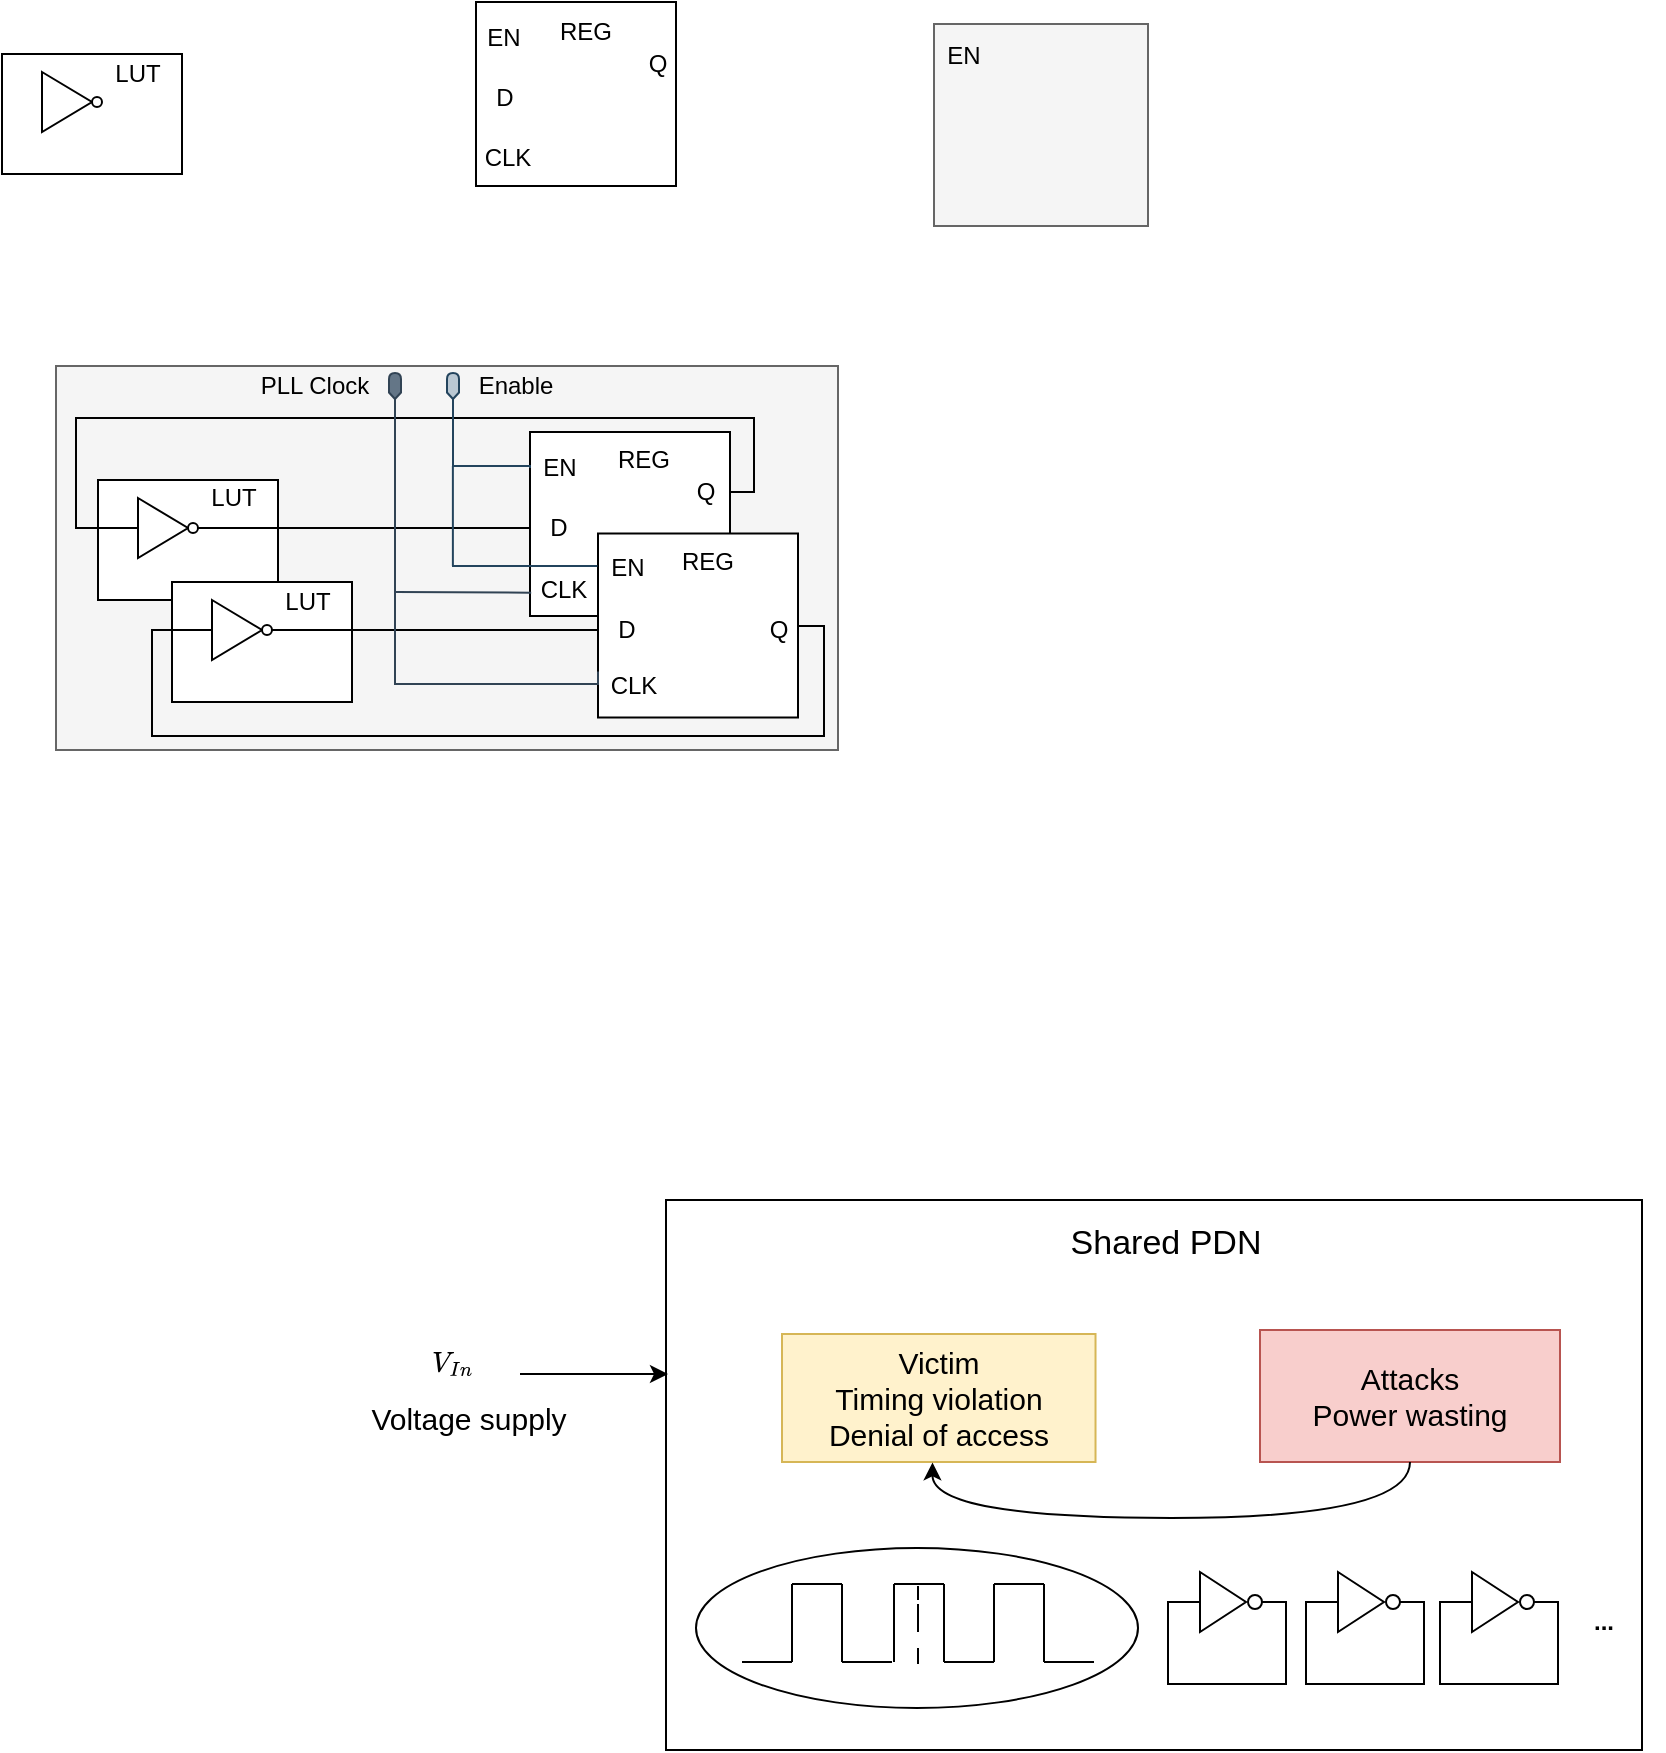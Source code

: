 <mxfile version="22.1.0" type="github">
  <diagram name="第 1 页" id="QHWZOpL-qoqAQHFRJoSv">
    <mxGraphModel dx="533" dy="300" grid="1" gridSize="1" guides="1" tooltips="1" connect="1" arrows="1" fold="1" page="0" pageScale="1" pageWidth="827" pageHeight="1169" math="1" shadow="0">
      <root>
        <mxCell id="0" />
        <mxCell id="1" parent="0" />
        <mxCell id="SxBtoNKN7G_1-viwDoMT-1" value="" style="rounded=0;whiteSpace=wrap;html=1;fillColor=#f5f5f5;fontColor=#333333;strokeColor=#666666;" vertex="1" parent="1">
          <mxGeometry x="169" y="254" width="391" height="192" as="geometry" />
        </mxCell>
        <mxCell id="CazwhgpImjo2oY49ruT6-17" value="" style="rounded=0;whiteSpace=wrap;html=1;" parent="1" vertex="1">
          <mxGeometry x="190" y="311" width="90" height="60" as="geometry" />
        </mxCell>
        <mxCell id="CazwhgpImjo2oY49ruT6-6" value="" style="group" parent="1" vertex="1" connectable="0">
          <mxGeometry x="210" y="320" width="35" height="42.5" as="geometry" />
        </mxCell>
        <mxCell id="CazwhgpImjo2oY49ruT6-3" value="" style="triangle;whiteSpace=wrap;html=1;" parent="CazwhgpImjo2oY49ruT6-6" vertex="1">
          <mxGeometry width="25" height="30" as="geometry" />
        </mxCell>
        <mxCell id="CazwhgpImjo2oY49ruT6-4" value="" style="ellipse;whiteSpace=wrap;html=1;aspect=fixed;" parent="CazwhgpImjo2oY49ruT6-6" vertex="1">
          <mxGeometry x="25" y="12.5" width="5" height="5" as="geometry" />
        </mxCell>
        <mxCell id="CazwhgpImjo2oY49ruT6-19" value="" style="rounded=0;whiteSpace=wrap;html=1;" parent="1" vertex="1">
          <mxGeometry x="227" y="362" width="90" height="60" as="geometry" />
        </mxCell>
        <mxCell id="CazwhgpImjo2oY49ruT6-20" value="" style="group" parent="1" vertex="1" connectable="0">
          <mxGeometry x="247" y="371" width="35" height="42.5" as="geometry" />
        </mxCell>
        <mxCell id="CazwhgpImjo2oY49ruT6-21" value="" style="triangle;whiteSpace=wrap;html=1;" parent="CazwhgpImjo2oY49ruT6-20" vertex="1">
          <mxGeometry width="25" height="30" as="geometry" />
        </mxCell>
        <mxCell id="CazwhgpImjo2oY49ruT6-22" value="" style="ellipse;whiteSpace=wrap;html=1;aspect=fixed;" parent="CazwhgpImjo2oY49ruT6-20" vertex="1">
          <mxGeometry x="25" y="12.5" width="5" height="5" as="geometry" />
        </mxCell>
        <mxCell id="CazwhgpImjo2oY49ruT6-23" value="" style="rounded=0;whiteSpace=wrap;html=1;" parent="1" vertex="1">
          <mxGeometry x="142" y="98" width="90" height="60" as="geometry" />
        </mxCell>
        <mxCell id="CazwhgpImjo2oY49ruT6-24" value="" style="group" parent="1" vertex="1" connectable="0">
          <mxGeometry x="162" y="107" width="35" height="42.5" as="geometry" />
        </mxCell>
        <mxCell id="CazwhgpImjo2oY49ruT6-25" value="" style="triangle;whiteSpace=wrap;html=1;" parent="CazwhgpImjo2oY49ruT6-24" vertex="1">
          <mxGeometry width="25" height="30" as="geometry" />
        </mxCell>
        <mxCell id="CazwhgpImjo2oY49ruT6-26" value="" style="ellipse;whiteSpace=wrap;html=1;aspect=fixed;" parent="CazwhgpImjo2oY49ruT6-24" vertex="1">
          <mxGeometry x="25" y="12.5" width="5" height="5" as="geometry" />
        </mxCell>
        <mxCell id="CazwhgpImjo2oY49ruT6-47" style="edgeStyle=orthogonalEdgeStyle;rounded=0;orthogonalLoop=1;jettySize=auto;html=1;exitX=1;exitY=0.5;exitDx=0;exitDy=0;entryX=0;entryY=0.5;entryDx=0;entryDy=0;endArrow=none;endFill=0;" parent="1" source="CazwhgpImjo2oY49ruT6-4" target="CazwhgpImjo2oY49ruT6-30" edge="1">
          <mxGeometry relative="1" as="geometry">
            <Array as="points" />
          </mxGeometry>
        </mxCell>
        <mxCell id="CazwhgpImjo2oY49ruT6-34" value="LUT" style="text;html=1;strokeColor=none;fillColor=none;align=center;verticalAlign=middle;whiteSpace=wrap;rounded=0;" parent="1" vertex="1">
          <mxGeometry x="227.5" y="305" width="60" height="30" as="geometry" />
        </mxCell>
        <mxCell id="CazwhgpImjo2oY49ruT6-36" value="LUT" style="text;html=1;strokeColor=none;fillColor=none;align=center;verticalAlign=middle;whiteSpace=wrap;rounded=0;" parent="1" vertex="1">
          <mxGeometry x="264.5" y="357" width="60" height="30" as="geometry" />
        </mxCell>
        <mxCell id="CazwhgpImjo2oY49ruT6-37" value="LUT" style="text;html=1;strokeColor=none;fillColor=none;align=center;verticalAlign=middle;whiteSpace=wrap;rounded=0;" parent="1" vertex="1">
          <mxGeometry x="179.5" y="93" width="60" height="30" as="geometry" />
        </mxCell>
        <mxCell id="CazwhgpImjo2oY49ruT6-39" value="" style="group" parent="1" vertex="1" connectable="0">
          <mxGeometry x="390" y="287" width="136" height="93" as="geometry" />
        </mxCell>
        <mxCell id="CazwhgpImjo2oY49ruT6-28" value="" style="rounded=0;whiteSpace=wrap;html=1;" parent="CazwhgpImjo2oY49ruT6-39" vertex="1">
          <mxGeometry x="16" width="100" height="92" as="geometry" />
        </mxCell>
        <mxCell id="CazwhgpImjo2oY49ruT6-29" value="EN" style="text;html=1;strokeColor=none;fillColor=none;align=center;verticalAlign=middle;whiteSpace=wrap;rounded=0;" parent="CazwhgpImjo2oY49ruT6-39" vertex="1">
          <mxGeometry x="17.5" y="3" width="26" height="30" as="geometry" />
        </mxCell>
        <mxCell id="CazwhgpImjo2oY49ruT6-30" value="D" style="text;html=1;strokeColor=none;fillColor=none;align=center;verticalAlign=middle;whiteSpace=wrap;rounded=0;" parent="CazwhgpImjo2oY49ruT6-39" vertex="1">
          <mxGeometry x="17.5" y="33" width="25" height="30" as="geometry" />
        </mxCell>
        <mxCell id="CazwhgpImjo2oY49ruT6-31" value="CLK" style="text;html=1;strokeColor=none;fillColor=none;align=center;verticalAlign=middle;whiteSpace=wrap;rounded=0;" parent="CazwhgpImjo2oY49ruT6-39" vertex="1">
          <mxGeometry x="19" y="64" width="28" height="30" as="geometry" />
        </mxCell>
        <mxCell id="CazwhgpImjo2oY49ruT6-32" value="Q" style="text;html=1;strokeColor=none;fillColor=none;align=center;verticalAlign=middle;whiteSpace=wrap;rounded=0;" parent="CazwhgpImjo2oY49ruT6-39" vertex="1">
          <mxGeometry x="94" y="15" width="20" height="30" as="geometry" />
        </mxCell>
        <mxCell id="CazwhgpImjo2oY49ruT6-38" value="REG" style="text;html=1;strokeColor=none;fillColor=none;align=center;verticalAlign=middle;whiteSpace=wrap;rounded=0;" parent="CazwhgpImjo2oY49ruT6-39" vertex="1">
          <mxGeometry x="42.5" y="-1" width="60" height="30" as="geometry" />
        </mxCell>
        <mxCell id="CazwhgpImjo2oY49ruT6-48" value="" style="group;" parent="1" vertex="1" connectable="0">
          <mxGeometry x="424" y="337.75" width="136" height="93" as="geometry" />
        </mxCell>
        <mxCell id="CazwhgpImjo2oY49ruT6-49" value="" style="rounded=0;whiteSpace=wrap;html=1;" parent="CazwhgpImjo2oY49ruT6-48" vertex="1">
          <mxGeometry x="16" width="100" height="92" as="geometry" />
        </mxCell>
        <mxCell id="CazwhgpImjo2oY49ruT6-50" value="EN" style="text;html=1;strokeColor=none;fillColor=none;align=center;verticalAlign=middle;whiteSpace=wrap;rounded=0;" parent="CazwhgpImjo2oY49ruT6-48" vertex="1">
          <mxGeometry x="17.5" y="2.25" width="26" height="30" as="geometry" />
        </mxCell>
        <mxCell id="CazwhgpImjo2oY49ruT6-51" value="D" style="text;html=1;strokeColor=none;fillColor=none;align=center;verticalAlign=middle;whiteSpace=wrap;rounded=0;" parent="CazwhgpImjo2oY49ruT6-48" vertex="1">
          <mxGeometry x="17.5" y="33" width="25" height="30" as="geometry" />
        </mxCell>
        <mxCell id="CazwhgpImjo2oY49ruT6-52" value="CLK" style="text;html=1;strokeColor=none;fillColor=none;align=center;verticalAlign=middle;whiteSpace=wrap;rounded=0;" parent="CazwhgpImjo2oY49ruT6-48" vertex="1">
          <mxGeometry x="19" y="61.25" width="30" height="30" as="geometry" />
        </mxCell>
        <mxCell id="CazwhgpImjo2oY49ruT6-53" value="Q" style="text;html=1;strokeColor=none;fillColor=none;align=center;verticalAlign=middle;whiteSpace=wrap;rounded=0;" parent="CazwhgpImjo2oY49ruT6-48" vertex="1">
          <mxGeometry x="96" y="33.25" width="21" height="30" as="geometry" />
        </mxCell>
        <mxCell id="CazwhgpImjo2oY49ruT6-54" value="REG" style="text;html=1;strokeColor=none;fillColor=none;align=center;verticalAlign=middle;whiteSpace=wrap;rounded=0;" parent="CazwhgpImjo2oY49ruT6-48" vertex="1">
          <mxGeometry x="52" y="-0.75" width="38" height="30" as="geometry" />
        </mxCell>
        <mxCell id="CazwhgpImjo2oY49ruT6-66" value="" style="group" parent="1" vertex="1" connectable="0">
          <mxGeometry x="363" y="72" width="136" height="93" as="geometry" />
        </mxCell>
        <mxCell id="CazwhgpImjo2oY49ruT6-67" value="" style="rounded=0;whiteSpace=wrap;html=1;" parent="CazwhgpImjo2oY49ruT6-66" vertex="1">
          <mxGeometry x="16" width="100" height="92" as="geometry" />
        </mxCell>
        <mxCell id="CazwhgpImjo2oY49ruT6-68" value="EN" style="text;html=1;strokeColor=none;fillColor=none;align=center;verticalAlign=middle;whiteSpace=wrap;rounded=0;" parent="CazwhgpImjo2oY49ruT6-66" vertex="1">
          <mxGeometry y="3" width="60" height="30" as="geometry" />
        </mxCell>
        <mxCell id="CazwhgpImjo2oY49ruT6-69" value="D" style="text;html=1;strokeColor=none;fillColor=none;align=center;verticalAlign=middle;whiteSpace=wrap;rounded=0;" parent="CazwhgpImjo2oY49ruT6-66" vertex="1">
          <mxGeometry x="17.5" y="33" width="25" height="30" as="geometry" />
        </mxCell>
        <mxCell id="CazwhgpImjo2oY49ruT6-70" value="CLK" style="text;html=1;strokeColor=none;fillColor=none;align=center;verticalAlign=middle;whiteSpace=wrap;rounded=0;" parent="CazwhgpImjo2oY49ruT6-66" vertex="1">
          <mxGeometry x="4" y="63" width="56" height="30" as="geometry" />
        </mxCell>
        <mxCell id="CazwhgpImjo2oY49ruT6-71" value="Q" style="text;html=1;strokeColor=none;fillColor=none;align=center;verticalAlign=middle;whiteSpace=wrap;rounded=0;" parent="CazwhgpImjo2oY49ruT6-66" vertex="1">
          <mxGeometry x="77" y="16" width="60" height="30" as="geometry" />
        </mxCell>
        <mxCell id="CazwhgpImjo2oY49ruT6-72" value="REG" style="text;html=1;strokeColor=none;fillColor=none;align=center;verticalAlign=middle;whiteSpace=wrap;rounded=0;" parent="CazwhgpImjo2oY49ruT6-66" vertex="1">
          <mxGeometry x="41" width="60" height="30" as="geometry" />
        </mxCell>
        <mxCell id="CazwhgpImjo2oY49ruT6-74" style="edgeStyle=orthogonalEdgeStyle;rounded=0;orthogonalLoop=1;jettySize=auto;html=1;exitX=1;exitY=0.5;exitDx=0;exitDy=0;endArrow=none;endFill=0;" parent="1" edge="1">
          <mxGeometry relative="1" as="geometry">
            <mxPoint x="277" y="386" as="sourcePoint" />
            <mxPoint x="440" y="386" as="targetPoint" />
            <Array as="points" />
          </mxGeometry>
        </mxCell>
        <mxCell id="CazwhgpImjo2oY49ruT6-75" style="edgeStyle=orthogonalEdgeStyle;rounded=0;orthogonalLoop=1;jettySize=auto;html=1;exitX=0;exitY=0.5;exitDx=0;exitDy=0;endArrow=none;endFill=0;" parent="1" source="CazwhgpImjo2oY49ruT6-3" edge="1">
          <mxGeometry relative="1" as="geometry">
            <mxPoint x="506" y="316" as="targetPoint" />
            <Array as="points">
              <mxPoint x="179" y="335" />
              <mxPoint x="179" y="280" />
              <mxPoint x="518" y="280" />
              <mxPoint x="518" y="317" />
            </Array>
          </mxGeometry>
        </mxCell>
        <mxCell id="CazwhgpImjo2oY49ruT6-78" style="edgeStyle=orthogonalEdgeStyle;rounded=0;orthogonalLoop=1;jettySize=auto;html=1;exitX=0;exitY=0.5;exitDx=0;exitDy=0;endArrow=none;endFill=0;" parent="1" source="CazwhgpImjo2oY49ruT6-21" edge="1">
          <mxGeometry relative="1" as="geometry">
            <mxPoint x="540" y="383" as="targetPoint" />
            <Array as="points">
              <mxPoint x="217" y="386" />
              <mxPoint x="217" y="439" />
              <mxPoint x="553" y="439" />
              <mxPoint x="553" y="384" />
              <mxPoint x="540" y="384" />
            </Array>
          </mxGeometry>
        </mxCell>
        <mxCell id="CazwhgpImjo2oY49ruT6-79" value="" style="shape=display;whiteSpace=wrap;html=1;rotation=-90;fillColor=#647687;strokeColor=#314354;fontColor=#ffffff;" parent="1" vertex="1">
          <mxGeometry x="332" y="261" width="13" height="6" as="geometry" />
        </mxCell>
        <mxCell id="CazwhgpImjo2oY49ruT6-82" style="edgeStyle=orthogonalEdgeStyle;rounded=0;orthogonalLoop=1;jettySize=auto;html=1;exitX=0;exitY=0.5;exitDx=0;exitDy=0;exitPerimeter=0;endArrow=none;endFill=0;strokeColor=#23445d;fillColor=#bac8d3;" parent="1" source="CazwhgpImjo2oY49ruT6-80" edge="1">
          <mxGeometry relative="1" as="geometry">
            <mxPoint x="406" y="305" as="targetPoint" />
            <Array as="points">
              <mxPoint x="368" y="304" />
              <mxPoint x="406" y="304" />
            </Array>
          </mxGeometry>
        </mxCell>
        <mxCell id="CazwhgpImjo2oY49ruT6-80" value="" style="shape=display;whiteSpace=wrap;html=1;rotation=-90;fillColor=#bac8d3;strokeColor=#23445d;" parent="1" vertex="1">
          <mxGeometry x="361" y="261" width="13" height="6" as="geometry" />
        </mxCell>
        <mxCell id="CazwhgpImjo2oY49ruT6-83" value="" style="endArrow=none;html=1;rounded=0;strokeColor=#23445d;fillColor=#bac8d3;" parent="1" edge="1">
          <mxGeometry width="50" height="50" relative="1" as="geometry">
            <mxPoint x="367.44" y="354" as="sourcePoint" />
            <mxPoint x="367.44" y="304" as="targetPoint" />
          </mxGeometry>
        </mxCell>
        <mxCell id="CazwhgpImjo2oY49ruT6-84" value="" style="endArrow=none;html=1;rounded=0;entryX=-0.003;entryY=0.177;entryDx=0;entryDy=0;entryPerimeter=0;strokeColor=#23445d;fillColor=#bac8d3;" parent="1" target="CazwhgpImjo2oY49ruT6-49" edge="1">
          <mxGeometry width="50" height="50" relative="1" as="geometry">
            <mxPoint x="367" y="354" as="sourcePoint" />
            <mxPoint x="418" y="304" as="targetPoint" />
          </mxGeometry>
        </mxCell>
        <mxCell id="CazwhgpImjo2oY49ruT6-91" style="edgeStyle=orthogonalEdgeStyle;rounded=0;orthogonalLoop=1;jettySize=auto;html=1;exitX=0;exitY=0.75;exitDx=0;exitDy=0;entryX=0;entryY=0.5;entryDx=0;entryDy=0;entryPerimeter=0;endArrow=none;endFill=0;fillColor=#647687;strokeColor=#314354;" parent="1" source="CazwhgpImjo2oY49ruT6-49" target="CazwhgpImjo2oY49ruT6-79" edge="1">
          <mxGeometry relative="1" as="geometry">
            <Array as="points">
              <mxPoint x="440" y="413" />
              <mxPoint x="338" y="413" />
            </Array>
          </mxGeometry>
        </mxCell>
        <mxCell id="CazwhgpImjo2oY49ruT6-93" value="" style="endArrow=none;html=1;rounded=0;entryX=0.006;entryY=0.873;entryDx=0;entryDy=0;entryPerimeter=0;fillColor=#647687;strokeColor=#314354;" parent="1" target="CazwhgpImjo2oY49ruT6-28" edge="1">
          <mxGeometry width="50" height="50" relative="1" as="geometry">
            <mxPoint x="339" y="367" as="sourcePoint" />
            <mxPoint x="389" y="317" as="targetPoint" />
          </mxGeometry>
        </mxCell>
        <mxCell id="CazwhgpImjo2oY49ruT6-94" value="" style="rounded=0;whiteSpace=wrap;html=1;fillColor=#f5f5f5;fontColor=#333333;strokeColor=#666666;" parent="1" vertex="1">
          <mxGeometry x="608" y="83" width="107" height="101" as="geometry" />
        </mxCell>
        <mxCell id="CazwhgpImjo2oY49ruT6-42" value="EN" style="text;html=1;strokeColor=none;fillColor=none;align=center;verticalAlign=middle;whiteSpace=wrap;rounded=0;" parent="1" vertex="1">
          <mxGeometry x="594" y="84" width="58.235" height="30" as="geometry" />
        </mxCell>
        <mxCell id="CazwhgpImjo2oY49ruT6-96" value="Enable" style="text;html=1;strokeColor=none;fillColor=none;align=center;verticalAlign=middle;whiteSpace=wrap;rounded=0;" parent="1" vertex="1">
          <mxGeometry x="369" y="249" width="60" height="30" as="geometry" />
        </mxCell>
        <mxCell id="CazwhgpImjo2oY49ruT6-97" value="PLL Clock" style="text;html=1;strokeColor=none;fillColor=none;align=center;verticalAlign=middle;whiteSpace=wrap;rounded=0;" parent="1" vertex="1">
          <mxGeometry x="261" y="249" width="75" height="30" as="geometry" />
        </mxCell>
        <mxCell id="tY0MjFmfy7YU-GbOtNWT-1" value="" style="rounded=0;whiteSpace=wrap;html=1;" parent="1" vertex="1">
          <mxGeometry x="474" y="671" width="488" height="275" as="geometry" />
        </mxCell>
        <mxCell id="tY0MjFmfy7YU-GbOtNWT-2" value="&lt;font style=&quot;font-size: 17px;&quot;&gt;Shared PDN&lt;/font&gt;" style="text;html=1;strokeColor=none;fillColor=none;align=center;verticalAlign=middle;whiteSpace=wrap;rounded=0;" parent="1" vertex="1">
          <mxGeometry x="668" y="678" width="112" height="30" as="geometry" />
        </mxCell>
        <mxCell id="tY0MjFmfy7YU-GbOtNWT-3" value="&lt;font style=&quot;font-size: 15px;&quot;&gt;Victim&lt;br&gt;Timing violation&lt;br&gt;Denial of access&lt;/font&gt;" style="rounded=0;whiteSpace=wrap;html=1;fillColor=#fff2cc;strokeColor=#d6b656;" parent="1" vertex="1">
          <mxGeometry x="532" y="738" width="156.76" height="64" as="geometry" />
        </mxCell>
        <mxCell id="tY0MjFmfy7YU-GbOtNWT-8" value="&lt;font style=&quot;font-size: 15px;&quot;&gt;Attacks&lt;br&gt;Power wasting&lt;/font&gt;" style="rounded=0;whiteSpace=wrap;html=1;fillColor=#f8cecc;strokeColor=#b85450;" parent="1" vertex="1">
          <mxGeometry x="771" y="736" width="150" height="66" as="geometry" />
        </mxCell>
        <mxCell id="tY0MjFmfy7YU-GbOtNWT-9" value="" style="endArrow=classic;html=1;rounded=0;endFill=1;" parent="1" edge="1">
          <mxGeometry width="50" height="50" relative="1" as="geometry">
            <mxPoint x="401" y="758" as="sourcePoint" />
            <mxPoint x="475" y="758" as="targetPoint" />
          </mxGeometry>
        </mxCell>
        <mxCell id="tY0MjFmfy7YU-GbOtNWT-10" value="&lt;svg style=&quot;vertical-align: -0.357ex;&quot; xmlns:xlink=&quot;http://www.w3.org/1999/xlink&quot; viewBox=&quot;0 -683 1446.6 840.8&quot; role=&quot;img&quot; height=&quot;1.902ex&quot; width=&quot;3.273ex&quot; xmlns=&quot;http://www.w3.org/2000/svg&quot;&gt;&lt;defs&gt;&lt;path d=&quot;M52 648Q52 670 65 683H76Q118 680 181 680Q299 680 320 683H330Q336 677 336 674T334 656Q329 641 325 637H304Q282 635 274 635Q245 630 242 620Q242 618 271 369T301 118L374 235Q447 352 520 471T595 594Q599 601 599 609Q599 633 555 637Q537 637 537 648Q537 649 539 661Q542 675 545 679T558 683Q560 683 570 683T604 682T668 681Q737 681 755 683H762Q769 676 769 672Q769 655 760 640Q757 637 743 637Q730 636 719 635T698 630T682 623T670 615T660 608T652 599T645 592L452 282Q272 -9 266 -16Q263 -18 259 -21L241 -22H234Q216 -22 216 -15Q213 -9 177 305Q139 623 138 626Q133 637 76 637H59Q52 642 52 648Z&quot; id=&quot;MJX-1-TEX-I-1D449&quot;&gt;&lt;/path&gt;&lt;path d=&quot;M43 1Q26 1 26 10Q26 12 29 24Q34 43 39 45Q42 46 54 46H60Q120 46 136 53Q137 53 138 54Q143 56 149 77T198 273Q210 318 216 344Q286 624 286 626Q284 630 284 631Q274 637 213 637H193Q184 643 189 662Q193 677 195 680T209 683H213Q285 681 359 681Q481 681 487 683H497Q504 676 504 672T501 655T494 639Q491 637 471 637Q440 637 407 634Q393 631 388 623Q381 609 337 432Q326 385 315 341Q245 65 245 59Q245 52 255 50T307 46H339Q345 38 345 37T342 19Q338 6 332 0H316Q279 2 179 2Q143 2 113 2T65 2T43 1Z&quot; id=&quot;MJX-1-TEX-I-1D43C&quot;&gt;&lt;/path&gt;&lt;path d=&quot;M21 287Q22 293 24 303T36 341T56 388T89 425T135 442Q171 442 195 424T225 390T231 369Q231 367 232 367L243 378Q304 442 382 442Q436 442 469 415T503 336T465 179T427 52Q427 26 444 26Q450 26 453 27Q482 32 505 65T540 145Q542 153 560 153Q580 153 580 145Q580 144 576 130Q568 101 554 73T508 17T439 -10Q392 -10 371 17T350 73Q350 92 386 193T423 345Q423 404 379 404H374Q288 404 229 303L222 291L189 157Q156 26 151 16Q138 -11 108 -11Q95 -11 87 -5T76 7T74 17Q74 30 112 180T152 343Q153 348 153 366Q153 405 129 405Q91 405 66 305Q60 285 60 284Q58 278 41 278H27Q21 284 21 287Z&quot; id=&quot;MJX-1-TEX-I-1D45B&quot;&gt;&lt;/path&gt;&lt;/defs&gt;&lt;g transform=&quot;scale(1,-1)&quot; stroke-width=&quot;0&quot; fill=&quot;currentColor&quot; stroke=&quot;currentColor&quot;&gt;&lt;g data-mml-node=&quot;math&quot;&gt;&lt;g data-mml-node=&quot;msub&quot;&gt;&lt;g data-mml-node=&quot;mi&quot;&gt;&lt;use xlink:href=&quot;#MJX-1-TEX-I-1D449&quot; data-c=&quot;1D449&quot;&gt;&lt;/use&gt;&lt;/g&gt;&lt;g data-mjx-texclass=&quot;ORD&quot; transform=&quot;translate(616,-150) scale(0.707)&quot; data-mml-node=&quot;TeXAtom&quot;&gt;&lt;g data-mml-node=&quot;mi&quot;&gt;&lt;use xlink:href=&quot;#MJX-1-TEX-I-1D43C&quot; data-c=&quot;1D43C&quot;&gt;&lt;/use&gt;&lt;/g&gt;&lt;g transform=&quot;translate(504,0)&quot; data-mml-node=&quot;mi&quot;&gt;&lt;use xlink:href=&quot;#MJX-1-TEX-I-1D45B&quot; data-c=&quot;1D45B&quot;&gt;&lt;/use&gt;&lt;/g&gt;&lt;/g&gt;&lt;/g&gt;&lt;/g&gt;&lt;/g&gt;&lt;/svg&gt;" style="text;html=1;strokeColor=none;fillColor=none;align=center;verticalAlign=middle;whiteSpace=wrap;rounded=0;" parent="1" vertex="1">
          <mxGeometry x="337" y="737" width="60" height="30" as="geometry" />
        </mxCell>
        <mxCell id="tY0MjFmfy7YU-GbOtNWT-11" value="&lt;font style=&quot;font-size: 15px;&quot;&gt;Voltage supply&lt;/font&gt;" style="text;html=1;strokeColor=none;fillColor=none;align=center;verticalAlign=middle;whiteSpace=wrap;rounded=0;" parent="1" vertex="1">
          <mxGeometry x="314.5" y="765" width="120.5" height="30" as="geometry" />
        </mxCell>
        <mxCell id="tY0MjFmfy7YU-GbOtNWT-45" value="" style="triangle;whiteSpace=wrap;html=1;" parent="1" vertex="1">
          <mxGeometry x="741" y="857" width="23" height="30" as="geometry" />
        </mxCell>
        <mxCell id="tY0MjFmfy7YU-GbOtNWT-46" style="edgeStyle=orthogonalEdgeStyle;rounded=0;orthogonalLoop=1;jettySize=auto;html=1;exitX=1;exitY=0.5;exitDx=0;exitDy=0;entryX=0;entryY=0.5;entryDx=0;entryDy=0;endArrow=none;endFill=0;" parent="1" source="tY0MjFmfy7YU-GbOtNWT-47" target="tY0MjFmfy7YU-GbOtNWT-45" edge="1">
          <mxGeometry relative="1" as="geometry">
            <Array as="points">
              <mxPoint x="784" y="872" />
              <mxPoint x="784" y="913" />
              <mxPoint x="725" y="913" />
              <mxPoint x="725" y="872" />
            </Array>
          </mxGeometry>
        </mxCell>
        <mxCell id="tY0MjFmfy7YU-GbOtNWT-47" value="" style="ellipse;whiteSpace=wrap;html=1;aspect=fixed;" parent="1" vertex="1">
          <mxGeometry x="765" y="868.5" width="7" height="7" as="geometry" />
        </mxCell>
        <mxCell id="tY0MjFmfy7YU-GbOtNWT-48" value="" style="triangle;whiteSpace=wrap;html=1;" parent="1" vertex="1">
          <mxGeometry x="810" y="857" width="23" height="30" as="geometry" />
        </mxCell>
        <mxCell id="tY0MjFmfy7YU-GbOtNWT-49" style="edgeStyle=orthogonalEdgeStyle;rounded=0;orthogonalLoop=1;jettySize=auto;html=1;exitX=1;exitY=0.5;exitDx=0;exitDy=0;entryX=0;entryY=0.5;entryDx=0;entryDy=0;endArrow=none;endFill=0;" parent="1" source="tY0MjFmfy7YU-GbOtNWT-50" target="tY0MjFmfy7YU-GbOtNWT-48" edge="1">
          <mxGeometry relative="1" as="geometry">
            <Array as="points">
              <mxPoint x="853" y="872" />
              <mxPoint x="853" y="913" />
              <mxPoint x="794" y="913" />
              <mxPoint x="794" y="872" />
            </Array>
          </mxGeometry>
        </mxCell>
        <mxCell id="tY0MjFmfy7YU-GbOtNWT-50" value="" style="ellipse;whiteSpace=wrap;html=1;aspect=fixed;" parent="1" vertex="1">
          <mxGeometry x="834" y="868.5" width="7" height="7" as="geometry" />
        </mxCell>
        <mxCell id="tY0MjFmfy7YU-GbOtNWT-51" value="" style="triangle;whiteSpace=wrap;html=1;" parent="1" vertex="1">
          <mxGeometry x="877" y="857" width="23" height="30" as="geometry" />
        </mxCell>
        <mxCell id="tY0MjFmfy7YU-GbOtNWT-52" style="edgeStyle=orthogonalEdgeStyle;rounded=0;orthogonalLoop=1;jettySize=auto;html=1;exitX=1;exitY=0.5;exitDx=0;exitDy=0;entryX=0;entryY=0.5;entryDx=0;entryDy=0;endArrow=none;endFill=0;" parent="1" source="tY0MjFmfy7YU-GbOtNWT-53" target="tY0MjFmfy7YU-GbOtNWT-51" edge="1">
          <mxGeometry relative="1" as="geometry">
            <Array as="points">
              <mxPoint x="920" y="872" />
              <mxPoint x="920" y="913" />
              <mxPoint x="861" y="913" />
              <mxPoint x="861" y="872" />
            </Array>
          </mxGeometry>
        </mxCell>
        <mxCell id="tY0MjFmfy7YU-GbOtNWT-53" value="" style="ellipse;whiteSpace=wrap;html=1;aspect=fixed;" parent="1" vertex="1">
          <mxGeometry x="901" y="868.5" width="7" height="7" as="geometry" />
        </mxCell>
        <mxCell id="tY0MjFmfy7YU-GbOtNWT-54" value="&lt;b&gt;...&lt;/b&gt;" style="text;html=1;strokeColor=none;fillColor=none;align=center;verticalAlign=middle;whiteSpace=wrap;rounded=0;" parent="1" vertex="1">
          <mxGeometry x="913" y="867" width="60" height="30" as="geometry" />
        </mxCell>
        <mxCell id="tY0MjFmfy7YU-GbOtNWT-32" value="" style="ellipse;whiteSpace=wrap;html=1;movable=1;resizable=1;rotatable=1;deletable=1;editable=1;locked=0;connectable=1;" parent="1" vertex="1">
          <mxGeometry x="489" y="845" width="221" height="80" as="geometry" />
        </mxCell>
        <mxCell id="tY0MjFmfy7YU-GbOtNWT-55" value="" style="group" parent="1" vertex="1" connectable="0">
          <mxGeometry x="489" y="843" width="221" height="80" as="geometry" />
        </mxCell>
        <mxCell id="tY0MjFmfy7YU-GbOtNWT-12" value="" style="endArrow=none;html=1;rounded=0;" parent="tY0MjFmfy7YU-GbOtNWT-55" edge="1">
          <mxGeometry width="50" height="50" relative="1" as="geometry">
            <mxPoint x="23" y="59" as="sourcePoint" />
            <mxPoint x="48" y="59" as="targetPoint" />
          </mxGeometry>
        </mxCell>
        <mxCell id="tY0MjFmfy7YU-GbOtNWT-13" value="" style="endArrow=none;html=1;rounded=0;" parent="tY0MjFmfy7YU-GbOtNWT-55" edge="1">
          <mxGeometry width="50" height="50" relative="1" as="geometry">
            <mxPoint x="48" y="59" as="sourcePoint" />
            <mxPoint x="48" y="36" as="targetPoint" />
            <Array as="points">
              <mxPoint x="48" y="20" />
            </Array>
          </mxGeometry>
        </mxCell>
        <mxCell id="tY0MjFmfy7YU-GbOtNWT-15" value="" style="endArrow=none;html=1;rounded=0;" parent="tY0MjFmfy7YU-GbOtNWT-55" edge="1">
          <mxGeometry width="50" height="50" relative="1" as="geometry">
            <mxPoint x="73" y="59" as="sourcePoint" />
            <mxPoint x="73" y="36" as="targetPoint" />
            <Array as="points">
              <mxPoint x="73" y="20" />
            </Array>
          </mxGeometry>
        </mxCell>
        <mxCell id="tY0MjFmfy7YU-GbOtNWT-16" value="" style="endArrow=none;html=1;rounded=0;" parent="tY0MjFmfy7YU-GbOtNWT-55" edge="1">
          <mxGeometry width="50" height="50" relative="1" as="geometry">
            <mxPoint x="48" y="20" as="sourcePoint" />
            <mxPoint x="73" y="20" as="targetPoint" />
          </mxGeometry>
        </mxCell>
        <mxCell id="tY0MjFmfy7YU-GbOtNWT-17" value="" style="endArrow=none;html=1;rounded=0;" parent="tY0MjFmfy7YU-GbOtNWT-55" edge="1">
          <mxGeometry width="50" height="50" relative="1" as="geometry">
            <mxPoint x="73" y="59" as="sourcePoint" />
            <mxPoint x="98" y="59" as="targetPoint" />
          </mxGeometry>
        </mxCell>
        <mxCell id="tY0MjFmfy7YU-GbOtNWT-18" value="" style="endArrow=none;html=1;rounded=0;" parent="tY0MjFmfy7YU-GbOtNWT-55" edge="1">
          <mxGeometry width="50" height="50" relative="1" as="geometry">
            <mxPoint x="99" y="59" as="sourcePoint" />
            <mxPoint x="99" y="36" as="targetPoint" />
            <Array as="points">
              <mxPoint x="99" y="20" />
            </Array>
          </mxGeometry>
        </mxCell>
        <mxCell id="tY0MjFmfy7YU-GbOtNWT-19" value="" style="endArrow=none;html=1;rounded=0;" parent="tY0MjFmfy7YU-GbOtNWT-55" edge="1">
          <mxGeometry width="50" height="50" relative="1" as="geometry">
            <mxPoint x="124" y="59" as="sourcePoint" />
            <mxPoint x="124" y="36" as="targetPoint" />
            <Array as="points">
              <mxPoint x="124" y="20" />
            </Array>
          </mxGeometry>
        </mxCell>
        <mxCell id="tY0MjFmfy7YU-GbOtNWT-20" value="" style="endArrow=none;html=1;rounded=0;" parent="tY0MjFmfy7YU-GbOtNWT-55" edge="1">
          <mxGeometry width="50" height="50" relative="1" as="geometry">
            <mxPoint x="99" y="20" as="sourcePoint" />
            <mxPoint x="124" y="20" as="targetPoint" />
          </mxGeometry>
        </mxCell>
        <mxCell id="tY0MjFmfy7YU-GbOtNWT-21" value="" style="endArrow=none;html=1;rounded=0;" parent="tY0MjFmfy7YU-GbOtNWT-55" edge="1">
          <mxGeometry width="50" height="50" relative="1" as="geometry">
            <mxPoint x="124" y="59" as="sourcePoint" />
            <mxPoint x="149" y="59" as="targetPoint" />
          </mxGeometry>
        </mxCell>
        <mxCell id="tY0MjFmfy7YU-GbOtNWT-22" value="" style="endArrow=none;html=1;rounded=0;" parent="tY0MjFmfy7YU-GbOtNWT-55" edge="1">
          <mxGeometry width="50" height="50" relative="1" as="geometry">
            <mxPoint x="149" y="59" as="sourcePoint" />
            <mxPoint x="149" y="36" as="targetPoint" />
            <Array as="points">
              <mxPoint x="149" y="20" />
            </Array>
          </mxGeometry>
        </mxCell>
        <mxCell id="tY0MjFmfy7YU-GbOtNWT-23" value="" style="endArrow=none;html=1;rounded=0;dashed=1;dashPattern=8 8;" parent="tY0MjFmfy7YU-GbOtNWT-55" edge="1">
          <mxGeometry width="50" height="50" relative="1" as="geometry">
            <mxPoint x="111" y="60" as="sourcePoint" />
            <mxPoint x="111" y="37" as="targetPoint" />
            <Array as="points">
              <mxPoint x="111" y="21" />
            </Array>
          </mxGeometry>
        </mxCell>
        <mxCell id="tY0MjFmfy7YU-GbOtNWT-28" value="" style="endArrow=none;html=1;rounded=0;" parent="tY0MjFmfy7YU-GbOtNWT-55" edge="1">
          <mxGeometry width="50" height="50" relative="1" as="geometry">
            <mxPoint x="149" y="20" as="sourcePoint" />
            <mxPoint x="174" y="20" as="targetPoint" />
          </mxGeometry>
        </mxCell>
        <mxCell id="tY0MjFmfy7YU-GbOtNWT-30" value="" style="endArrow=none;html=1;rounded=0;" parent="tY0MjFmfy7YU-GbOtNWT-55" edge="1">
          <mxGeometry width="50" height="50" relative="1" as="geometry">
            <mxPoint x="174" y="59" as="sourcePoint" />
            <mxPoint x="174" y="36" as="targetPoint" />
            <Array as="points">
              <mxPoint x="174" y="20" />
            </Array>
          </mxGeometry>
        </mxCell>
        <mxCell id="tY0MjFmfy7YU-GbOtNWT-31" value="" style="endArrow=none;html=1;rounded=0;" parent="tY0MjFmfy7YU-GbOtNWT-55" edge="1">
          <mxGeometry width="50" height="50" relative="1" as="geometry">
            <mxPoint x="174" y="59" as="sourcePoint" />
            <mxPoint x="199" y="59" as="targetPoint" />
          </mxGeometry>
        </mxCell>
        <mxCell id="tY0MjFmfy7YU-GbOtNWT-56" style="edgeStyle=orthogonalEdgeStyle;rounded=0;orthogonalLoop=1;jettySize=auto;html=1;exitX=0.5;exitY=1;exitDx=0;exitDy=0;entryX=0.48;entryY=1.003;entryDx=0;entryDy=0;entryPerimeter=0;curved=1;" parent="1" source="tY0MjFmfy7YU-GbOtNWT-8" target="tY0MjFmfy7YU-GbOtNWT-3" edge="1">
          <mxGeometry relative="1" as="geometry">
            <Array as="points">
              <mxPoint x="846" y="830" />
              <mxPoint x="607" y="830" />
            </Array>
          </mxGeometry>
        </mxCell>
      </root>
    </mxGraphModel>
  </diagram>
</mxfile>
